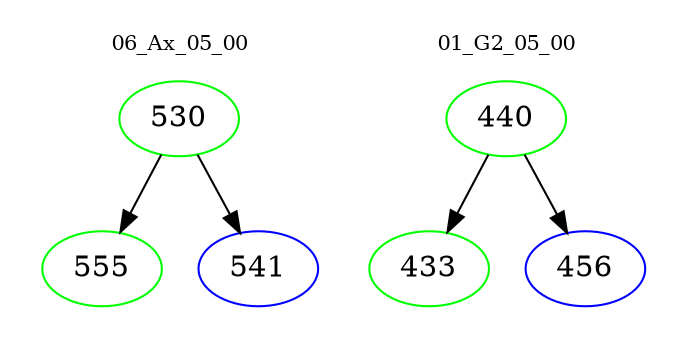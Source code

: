 digraph{
subgraph cluster_0 {
color = white
label = "06_Ax_05_00";
fontsize=10;
T0_530 [label="530", color="green"]
T0_530 -> T0_555 [color="black"]
T0_555 [label="555", color="green"]
T0_530 -> T0_541 [color="black"]
T0_541 [label="541", color="blue"]
}
subgraph cluster_1 {
color = white
label = "01_G2_05_00";
fontsize=10;
T1_440 [label="440", color="green"]
T1_440 -> T1_433 [color="black"]
T1_433 [label="433", color="green"]
T1_440 -> T1_456 [color="black"]
T1_456 [label="456", color="blue"]
}
}
